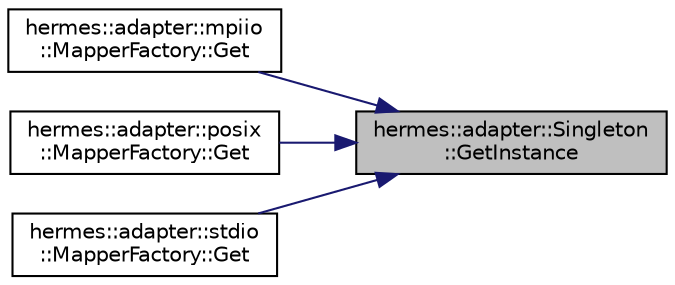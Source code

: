 digraph "hermes::adapter::Singleton::GetInstance"
{
 // LATEX_PDF_SIZE
  edge [fontname="Helvetica",fontsize="10",labelfontname="Helvetica",labelfontsize="10"];
  node [fontname="Helvetica",fontsize="10",shape=record];
  rankdir="RL";
  Node1 [label="hermes::adapter::Singleton\l::GetInstance",height=0.2,width=0.4,color="black", fillcolor="grey75", style="filled", fontcolor="black",tooltip=" "];
  Node1 -> Node2 [dir="back",color="midnightblue",fontsize="10",style="solid",fontname="Helvetica"];
  Node2 [label="hermes::adapter::mpiio\l::MapperFactory::Get",height=0.2,width=0.4,color="black", fillcolor="white", style="filled",URL="$classhermes_1_1adapter_1_1mpiio_1_1_mapper_factory.html#ad88702927b2a7549e1d1416d7d0db5e4",tooltip=" "];
  Node1 -> Node3 [dir="back",color="midnightblue",fontsize="10",style="solid",fontname="Helvetica"];
  Node3 [label="hermes::adapter::posix\l::MapperFactory::Get",height=0.2,width=0.4,color="black", fillcolor="white", style="filled",URL="$classhermes_1_1adapter_1_1posix_1_1_mapper_factory.html#a9054045e55f3344d3011411fa3e76bb6",tooltip=" "];
  Node1 -> Node4 [dir="back",color="midnightblue",fontsize="10",style="solid",fontname="Helvetica"];
  Node4 [label="hermes::adapter::stdio\l::MapperFactory::Get",height=0.2,width=0.4,color="black", fillcolor="white", style="filled",URL="$classhermes_1_1adapter_1_1stdio_1_1_mapper_factory.html#a18dc570603d6d7e583cd66950198d09b",tooltip=" "];
}
